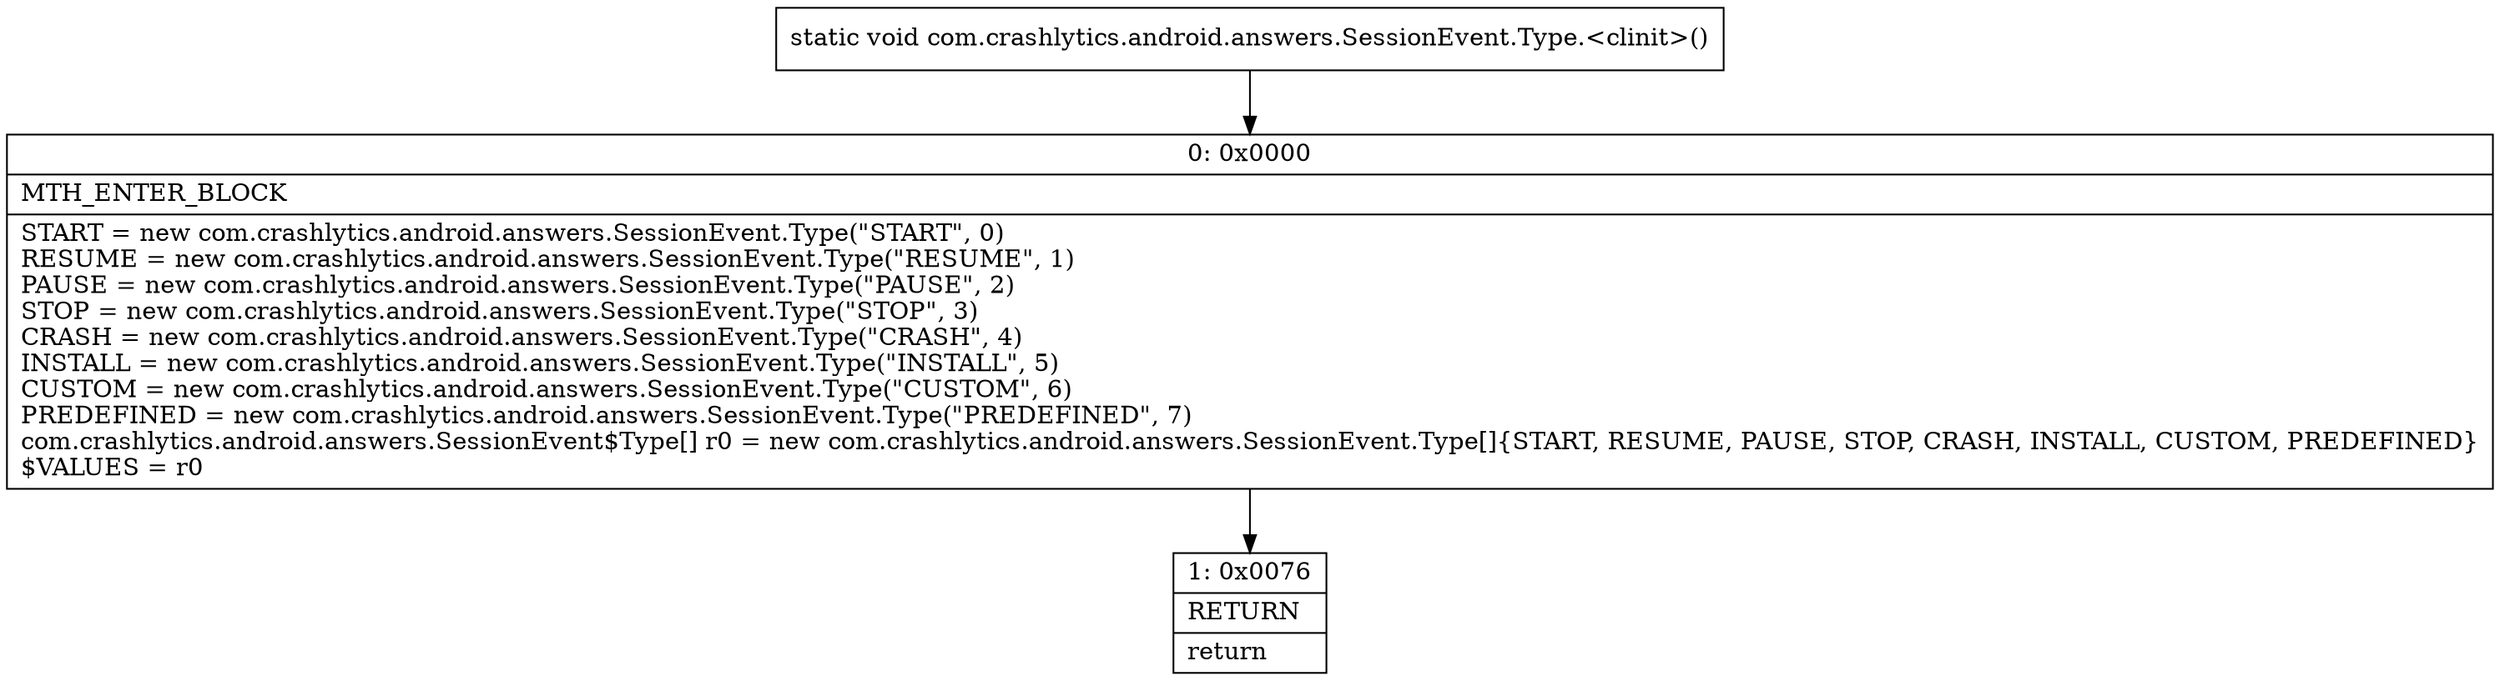 digraph "CFG forcom.crashlytics.android.answers.SessionEvent.Type.\<clinit\>()V" {
Node_0 [shape=record,label="{0\:\ 0x0000|MTH_ENTER_BLOCK\l|START = new com.crashlytics.android.answers.SessionEvent.Type(\"START\", 0)\lRESUME = new com.crashlytics.android.answers.SessionEvent.Type(\"RESUME\", 1)\lPAUSE = new com.crashlytics.android.answers.SessionEvent.Type(\"PAUSE\", 2)\lSTOP = new com.crashlytics.android.answers.SessionEvent.Type(\"STOP\", 3)\lCRASH = new com.crashlytics.android.answers.SessionEvent.Type(\"CRASH\", 4)\lINSTALL = new com.crashlytics.android.answers.SessionEvent.Type(\"INSTALL\", 5)\lCUSTOM = new com.crashlytics.android.answers.SessionEvent.Type(\"CUSTOM\", 6)\lPREDEFINED = new com.crashlytics.android.answers.SessionEvent.Type(\"PREDEFINED\", 7)\lcom.crashlytics.android.answers.SessionEvent$Type[] r0 = new com.crashlytics.android.answers.SessionEvent.Type[]\{START, RESUME, PAUSE, STOP, CRASH, INSTALL, CUSTOM, PREDEFINED\}\l$VALUES = r0\l}"];
Node_1 [shape=record,label="{1\:\ 0x0076|RETURN\l|return\l}"];
MethodNode[shape=record,label="{static void com.crashlytics.android.answers.SessionEvent.Type.\<clinit\>() }"];
MethodNode -> Node_0;
Node_0 -> Node_1;
}

